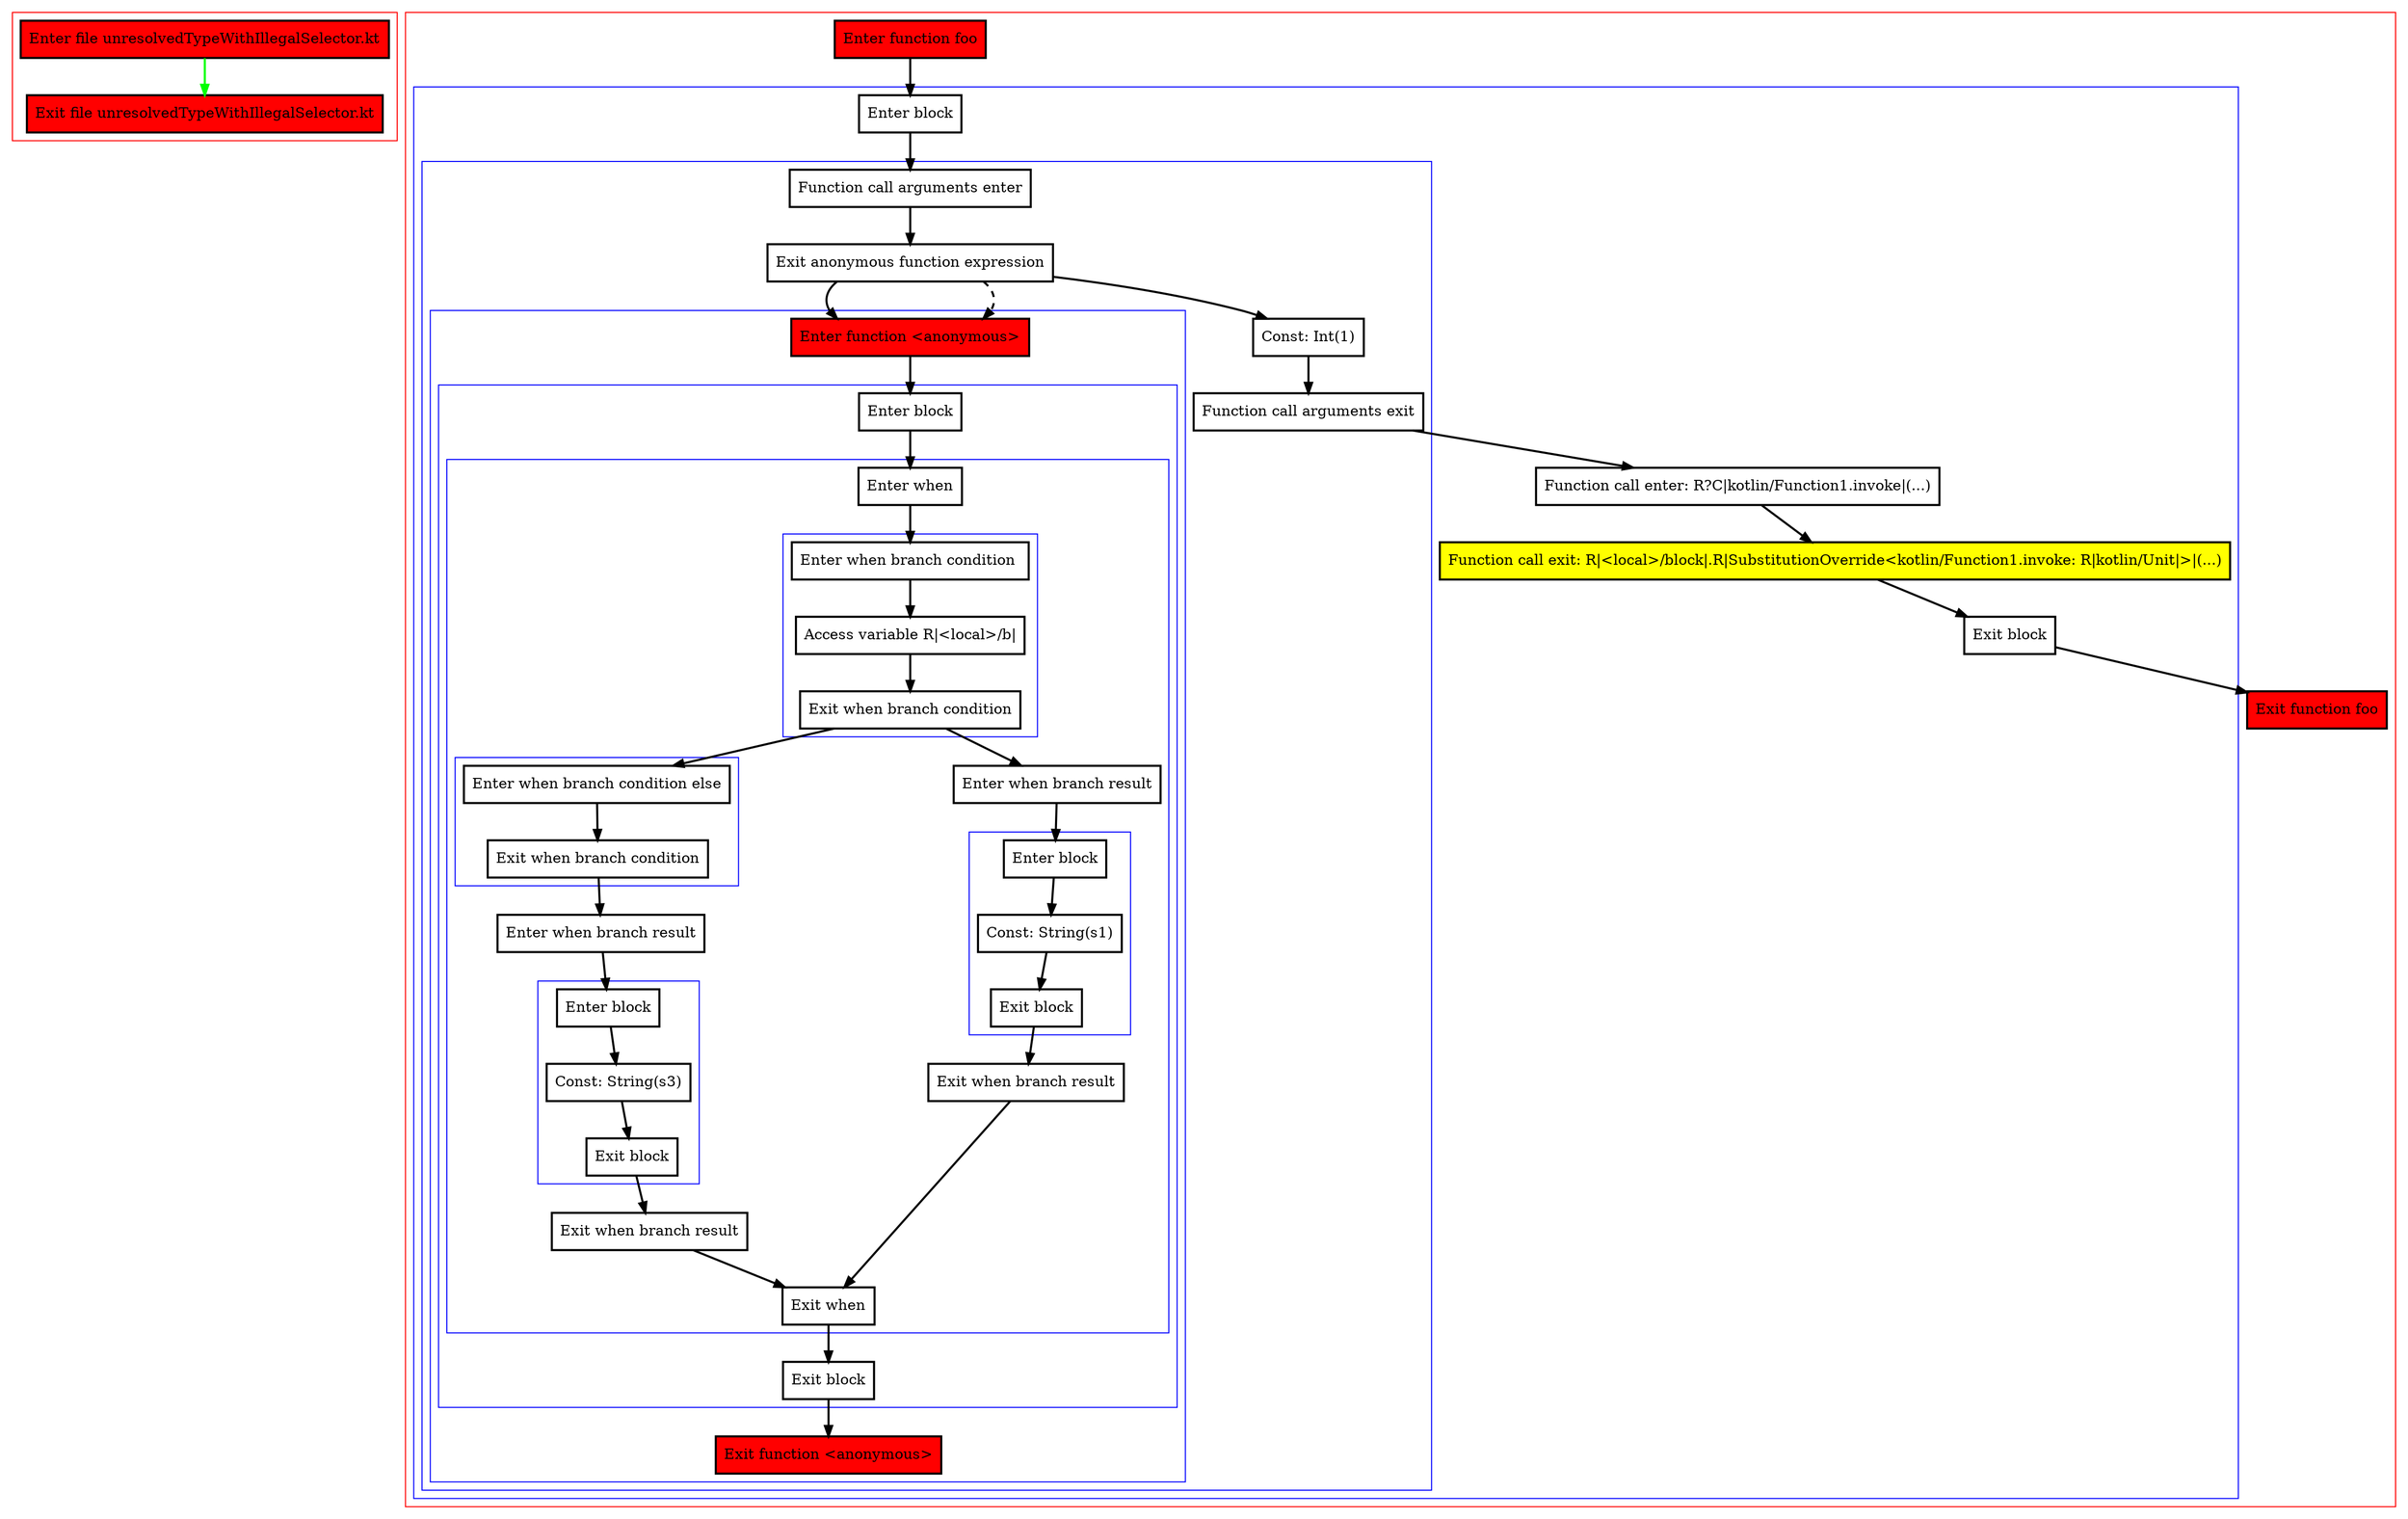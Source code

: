 digraph unresolvedTypeWithIllegalSelector_kt {
    graph [nodesep=3]
    node [shape=box penwidth=2]
    edge [penwidth=2]

    subgraph cluster_0 {
        color=red
        0 [label="Enter file unresolvedTypeWithIllegalSelector.kt" style="filled" fillcolor=red];
        1 [label="Exit file unresolvedTypeWithIllegalSelector.kt" style="filled" fillcolor=red];
    }
    0 -> {1} [color=green];

    subgraph cluster_1 {
        color=red
        2 [label="Enter function foo" style="filled" fillcolor=red];
        subgraph cluster_2 {
            color=blue
            3 [label="Enter block"];
            subgraph cluster_3 {
                color=blue
                4 [label="Function call arguments enter"];
                5 [label="Exit anonymous function expression"];
                subgraph cluster_4 {
                    color=blue
                    6 [label="Enter function <anonymous>" style="filled" fillcolor=red];
                    subgraph cluster_5 {
                        color=blue
                        7 [label="Enter block"];
                        subgraph cluster_6 {
                            color=blue
                            8 [label="Enter when"];
                            subgraph cluster_7 {
                                color=blue
                                9 [label="Enter when branch condition "];
                                10 [label="Access variable R|<local>/b|"];
                                11 [label="Exit when branch condition"];
                            }
                            subgraph cluster_8 {
                                color=blue
                                12 [label="Enter when branch condition else"];
                                13 [label="Exit when branch condition"];
                            }
                            14 [label="Enter when branch result"];
                            subgraph cluster_9 {
                                color=blue
                                15 [label="Enter block"];
                                16 [label="Const: String(s3)"];
                                17 [label="Exit block"];
                            }
                            18 [label="Exit when branch result"];
                            19 [label="Enter when branch result"];
                            subgraph cluster_10 {
                                color=blue
                                20 [label="Enter block"];
                                21 [label="Const: String(s1)"];
                                22 [label="Exit block"];
                            }
                            23 [label="Exit when branch result"];
                            24 [label="Exit when"];
                        }
                        25 [label="Exit block"];
                    }
                    26 [label="Exit function <anonymous>" style="filled" fillcolor=red];
                }
                27 [label="Const: Int(1)"];
                28 [label="Function call arguments exit"];
            }
            29 [label="Function call enter: R?C|kotlin/Function1.invoke|(...)"];
            30 [label="Function call exit: R|<local>/block|.R|SubstitutionOverride<kotlin/Function1.invoke: R|kotlin/Unit|>|(...)" style="filled" fillcolor=yellow];
            31 [label="Exit block"];
        }
        32 [label="Exit function foo" style="filled" fillcolor=red];
    }
    2 -> {3};
    3 -> {4};
    4 -> {5};
    5 -> {6 27};
    5 -> {6} [style=dashed];
    6 -> {7};
    7 -> {8};
    8 -> {9};
    9 -> {10};
    10 -> {11};
    11 -> {12 19};
    12 -> {13};
    13 -> {14};
    14 -> {15};
    15 -> {16};
    16 -> {17};
    17 -> {18};
    18 -> {24};
    19 -> {20};
    20 -> {21};
    21 -> {22};
    22 -> {23};
    23 -> {24};
    24 -> {25};
    25 -> {26};
    27 -> {28};
    28 -> {29};
    29 -> {30};
    30 -> {31};
    31 -> {32};

}
